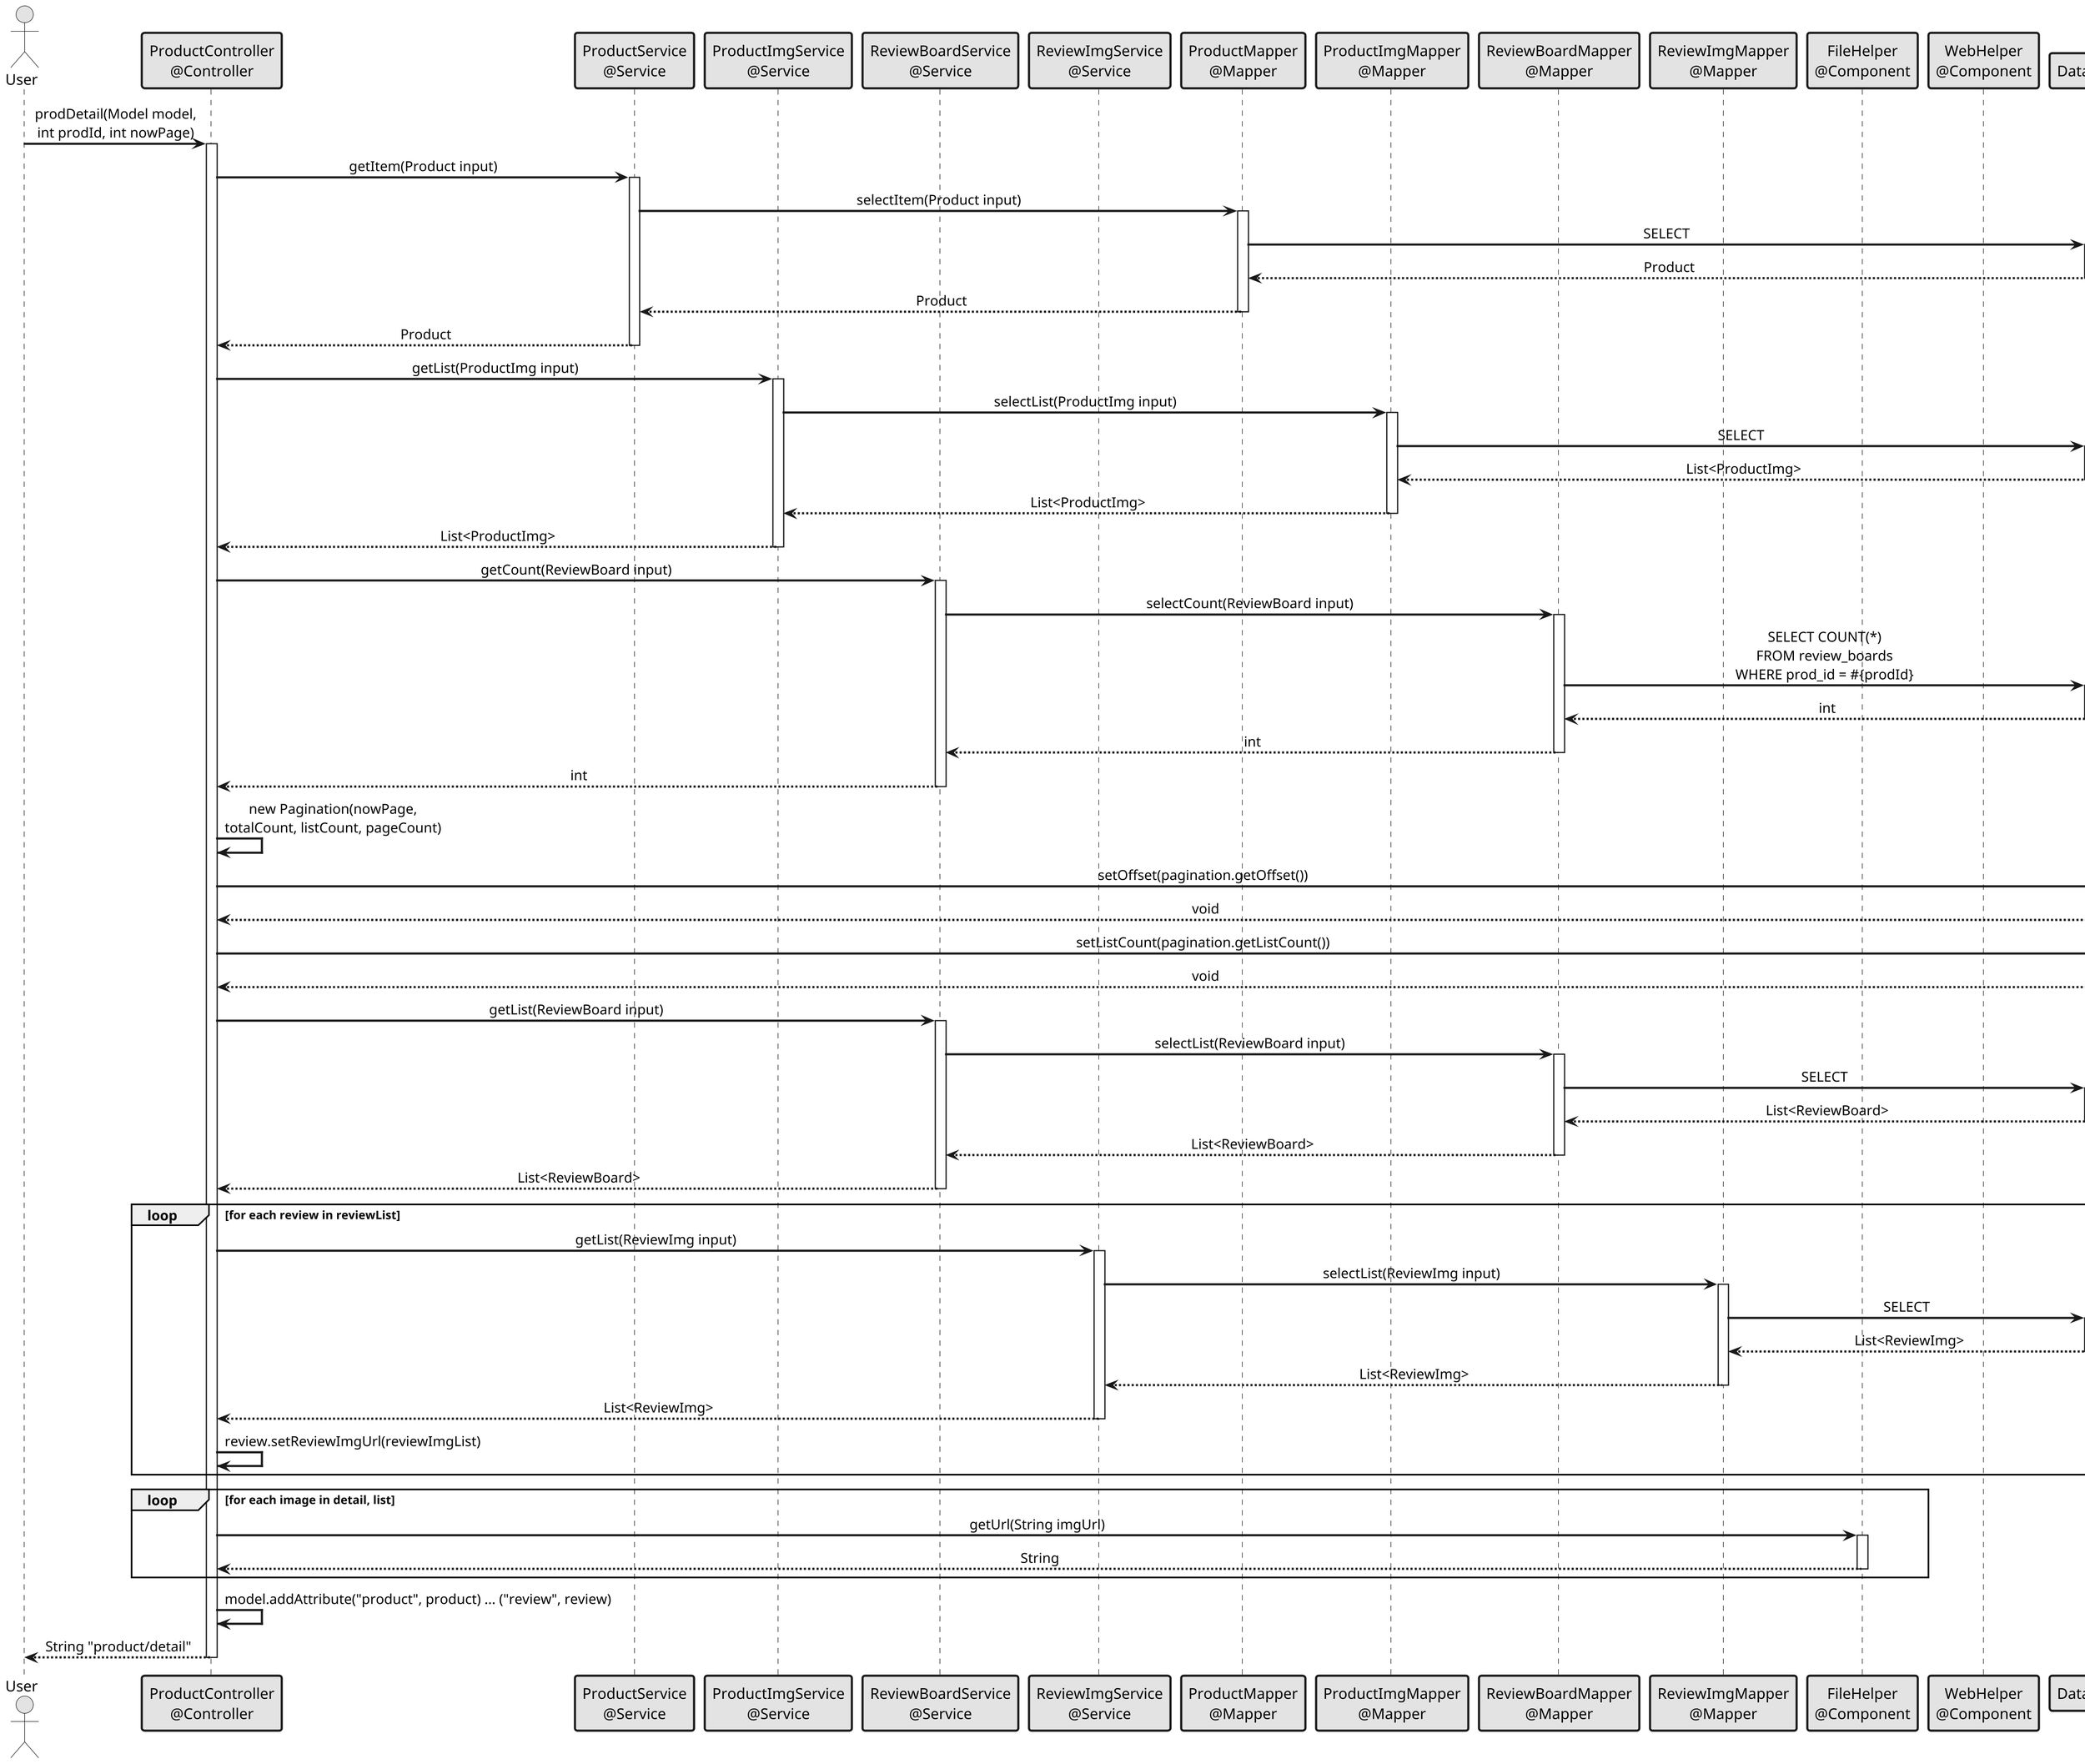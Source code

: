 @startuml
skinparam dpi 200
skinparam sequenceMessageAlign center
skinparam monochrome true
skinparam sequenceParticipantBorderThickness 2
skinparam sequenceArrowThickness 2

actor User
participant "ProductController\n@Controller" as Controller
participant "ProductService\n@Service" as Service
participant "ProductImgService\n@Service" as ImgService
participant "ReviewBoardService\n@Service" as ReviewService
participant "ReviewImgService\n@Service" as ReviewImgService
participant "ProductMapper\n@Mapper" as Mapper
participant "ProductImgMapper\n@Mapper" as ImgMapper
participant "ReviewBoardMapper\n@Mapper" as ReviewMapper
participant "ReviewImgMapper\n@Mapper" as ReviewImgMapper
participant "FileHelper\n@Component" as FileHelper
participant "WebHelper\n@Component" as WebHelper
participant "Database" as DB

User -> Controller : prodDetail(Model model,\nint prodId, int nowPage)
activate Controller

Controller -> Service : getItem(Product input)
activate Service

Service -> Mapper : selectItem(Product input)
activate Mapper

Mapper -> DB : SELECT
activate DB
DB --> Mapper : Product
deactivate DB

Mapper --> Service : Product
deactivate Mapper

Service --> Controller : Product
deactivate Service

Controller -> ImgService : getList(ProductImg input)
activate ImgService

ImgService -> ImgMapper : selectList(ProductImg input)
activate ImgMapper

ImgMapper -> DB : SELECT
activate DB
DB --> ImgMapper : List<ProductImg>
deactivate DB

ImgMapper --> ImgService : List<ProductImg>
deactivate ImgMapper

ImgService --> Controller : List<ProductImg>
deactivate ImgService

Controller -> ReviewService : getCount(ReviewBoard input)
activate ReviewService

ReviewService -> ReviewMapper : selectCount(ReviewBoard input)
activate ReviewMapper

ReviewMapper -> DB : SELECT COUNT(*)\nFROM review_boards\nWHERE prod_id = #{prodId}
activate DB
DB --> ReviewMapper : int
deactivate DB

ReviewMapper --> ReviewService : int
deactivate ReviewMapper

ReviewService --> Controller : int
deactivate ReviewService

Controller -> Controller : new Pagination(nowPage,\ntotalCount, listCount, pageCount)

Controller -> ReviewBoard : setOffset(pagination.getOffset())
activate ReviewBoard
ReviewBoard --> Controller : void
deactivate ReviewBoard

Controller -> ReviewBoard : setListCount(pagination.getListCount())
activate ReviewBoard
ReviewBoard --> Controller : void
deactivate ReviewBoard

Controller -> ReviewService : getList(ReviewBoard input)
activate ReviewService

ReviewService -> ReviewMapper : selectList(ReviewBoard input)
activate ReviewMapper

ReviewMapper -> DB : SELECT
activate DB
DB --> ReviewMapper : List<ReviewBoard>
deactivate DB

ReviewMapper --> ReviewService : List<ReviewBoard>
deactivate ReviewMapper

ReviewService --> Controller : List<ReviewBoard>
deactivate ReviewService

loop for each review in reviewList
    Controller -> ReviewImgService : getList(ReviewImg input)
    activate ReviewImgService
    ReviewImgService -> ReviewImgMapper : selectList(ReviewImg input)
    activate ReviewImgMapper
    ReviewImgMapper -> DB : SELECT
    activate DB
    DB --> ReviewImgMapper : List<ReviewImg>
    deactivate DB
    ReviewImgMapper --> ReviewImgService : List<ReviewImg>
    deactivate ReviewImgMapper
    ReviewImgService --> Controller : List<ReviewImg>
    deactivate ReviewImgService
    Controller -> Controller : review.setReviewImgUrl(reviewImgList)
end

loop for each image in detail, list
    Controller -> FileHelper : getUrl(String imgUrl)
    activate FileHelper
    FileHelper --> Controller : String
    deactivate FileHelper
end

Controller -> Controller : model.addAttribute("product", product) ... ("review", review)

Controller --> User : String "product/detail"
deactivate Controller

@enduml